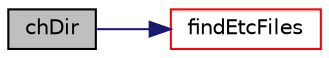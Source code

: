 digraph "chDir"
{
  bgcolor="transparent";
  edge [fontname="Helvetica",fontsize="10",labelfontname="Helvetica",labelfontsize="10"];
  node [fontname="Helvetica",fontsize="10",shape=record];
  rankdir="LR";
  Node1 [label="chDir",height=0.2,width=0.4,color="black", fillcolor="grey75", style="filled", fontcolor="black"];
  Node1 -> Node2 [color="midnightblue",fontsize="10",style="solid",fontname="Helvetica"];
  Node2 [label="findEtcFiles",height=0.2,width=0.4,color="red",URL="$a10733.html#aab73bb2c46692e2e11dd7364556cd3c5",tooltip="Search for files from user/group/shipped directories. "];
}
